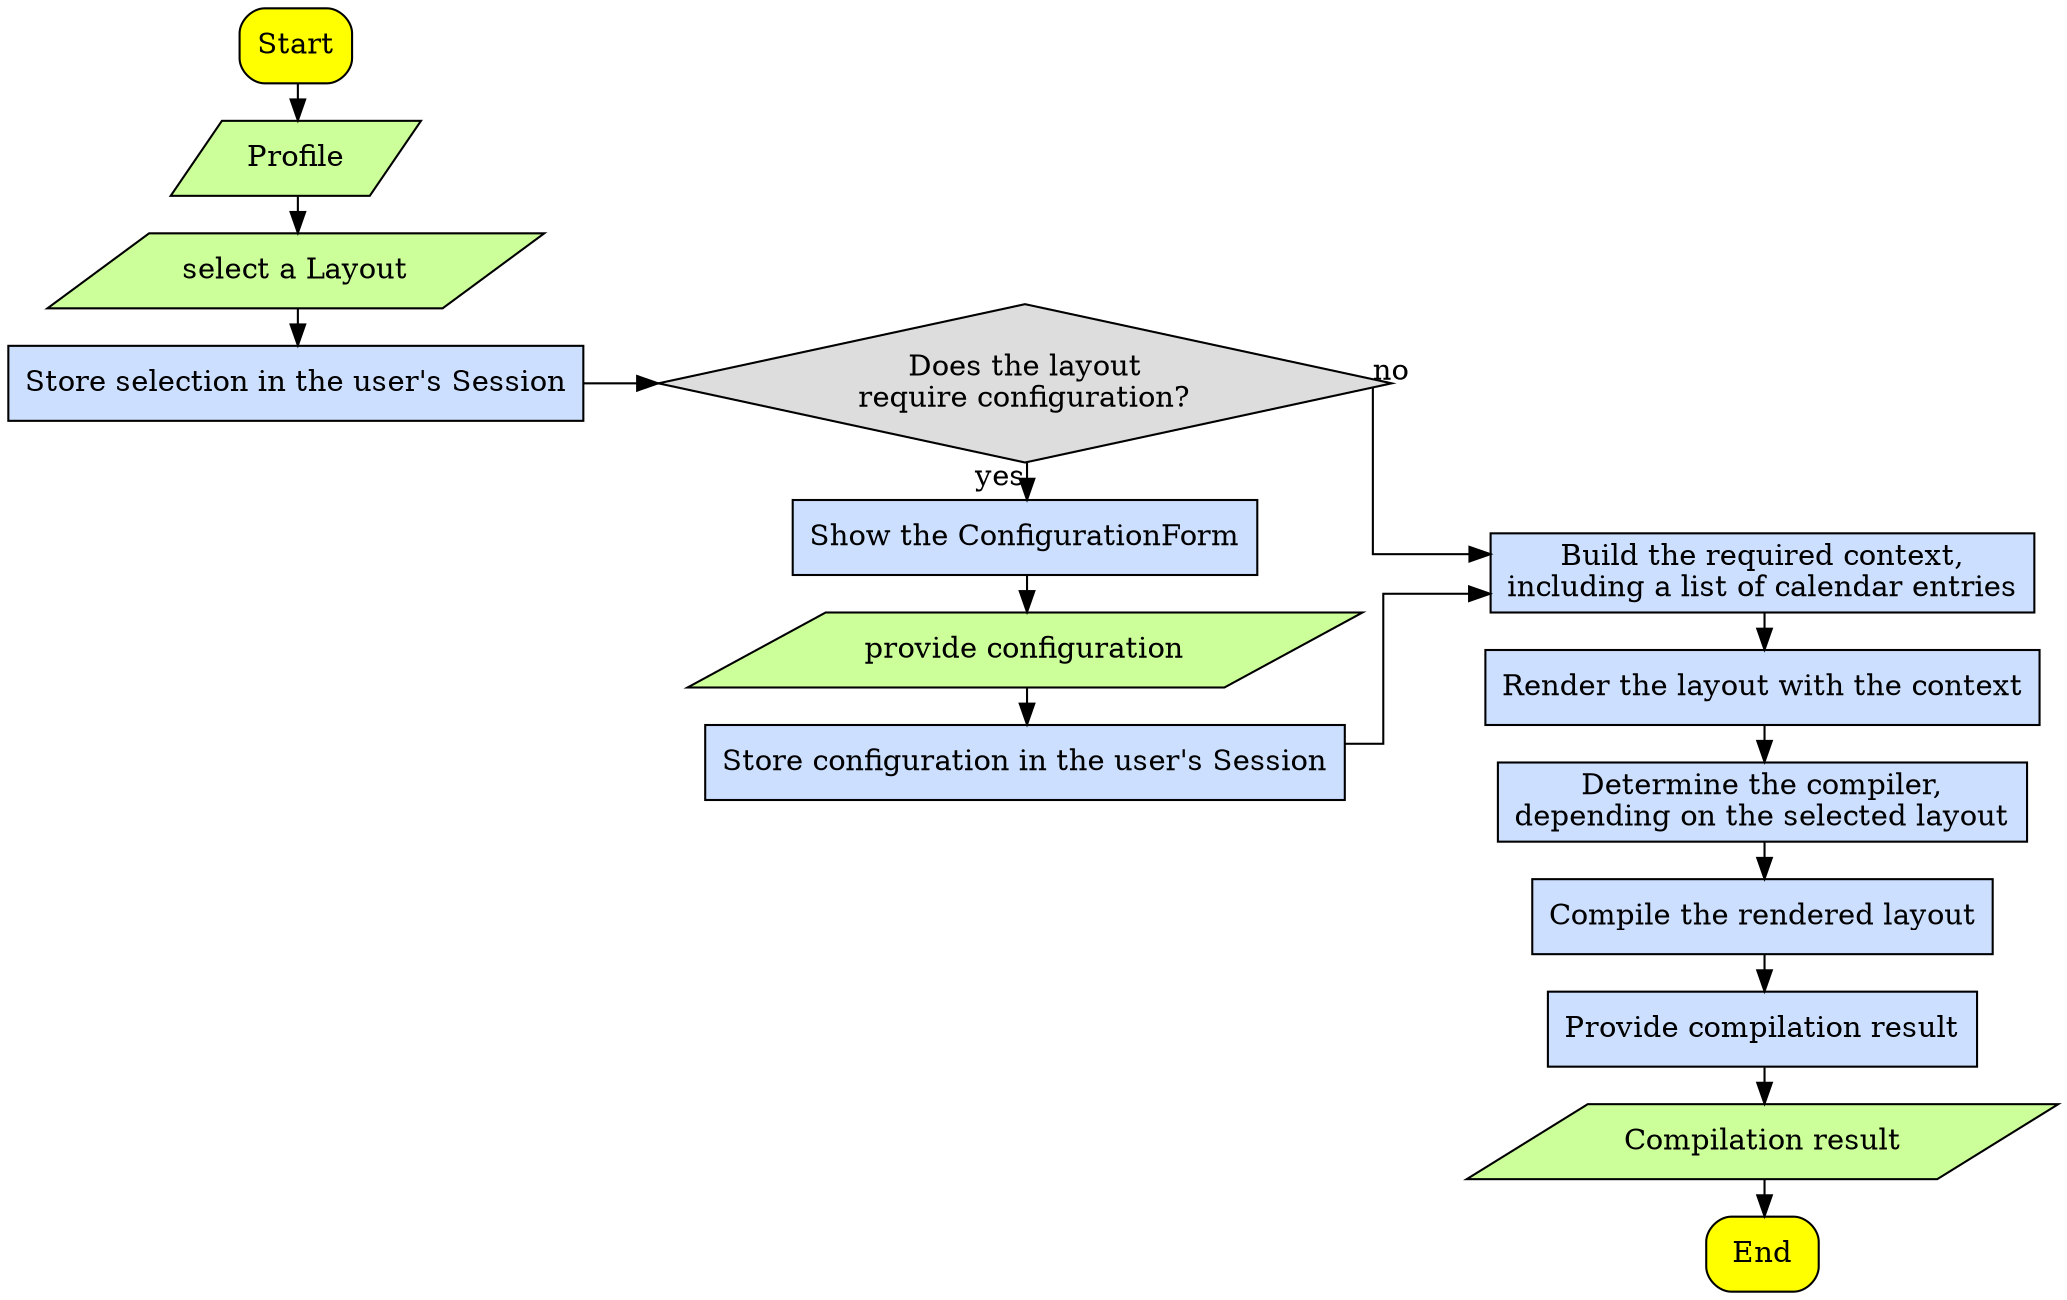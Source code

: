 digraph layout_process {
  graph [
    // label = "Layout Rendering and Compilation Process";
    rankdir = LR;
    compound = true;
    splines = ortho;
  ];

  // Start, End
  node [
    shape ="box",
    style ="filled, rounded",
    fillcolor="#ffff00",
  ];
  start [
    label="Start",
  ]
  end [
    label="End",
  ]

  // Task
  node [
    shape="box",
    style="filled",
    fillcolor="#ccdfff",
  ];
  store_layout_selection [
    label="Store selection in the user's Session",
  ];
  show_layout_configuration_form [
    label="Show the ConfigurationForm",
  ];
  store_layout_configuration [
    label="Store configuration in the user's Session",
  ];
  get_context_data [
    label="Build the required context,\nincluding a list of calendar entries",
  ];
  render_layout [
    label="Render the layout with the context",
  ];
  determine_compiler [
    label="Determine the compiler,\ndepending on the selected layout",
  ];
  compilation [
    label="Compile the rendered layout",
  ];
  compiler_response [
    label="Provide compilation result",
  ];

  // Data Input/Output
  node [
    shape="parallelogram",
    style="filled",
    fillcolor="#ccff99",
  ];
  profile [
    label= "Profile",
  ];
  select_layout [
    label="select a Layout",
  ];
  configure_layout [
    label="provide configuration",
  ];
  compiler_result [
    label="Compilation result",
  ];

  // Condition
  node [
    shape="diamond",
    style="filled",
    fillcolor="#dddddd",
  ];
  layout_configuration_form [
    label="Does the layout\nrequire configuration?",
  ];

  {
    rank="same";
    start;
    profile;
    select_layout;
    store_layout_selection;
  }
  {
    rank="same";
    layout_configuration_form;
    show_layout_configuration_form;
    configure_layout;
    store_layout_configuration;
  }
  {
    rank="same";
    get_context_data;
    render_layout;
    determine_compiler;
    compilation;
    compiler_response;
    compiler_result;
    end;
  }



  start -> profile;
  profile -> select_layout;
  select_layout -> store_layout_selection;
  store_layout_selection -> layout_configuration_form;
  layout_configuration_form -> show_layout_configuration_form [taillabel="yes"];
  layout_configuration_form -> get_context_data [taillabel="no"];
  show_layout_configuration_form -> configure_layout;
  configure_layout -> store_layout_configuration;
  store_layout_configuration -> get_context_data;
  get_context_data -> render_layout;
  render_layout -> determine_compiler;
  determine_compiler -> compilation;
  compilation -> compiler_response;
  compiler_response -> compiler_result;
  compiler_result -> end;
}

